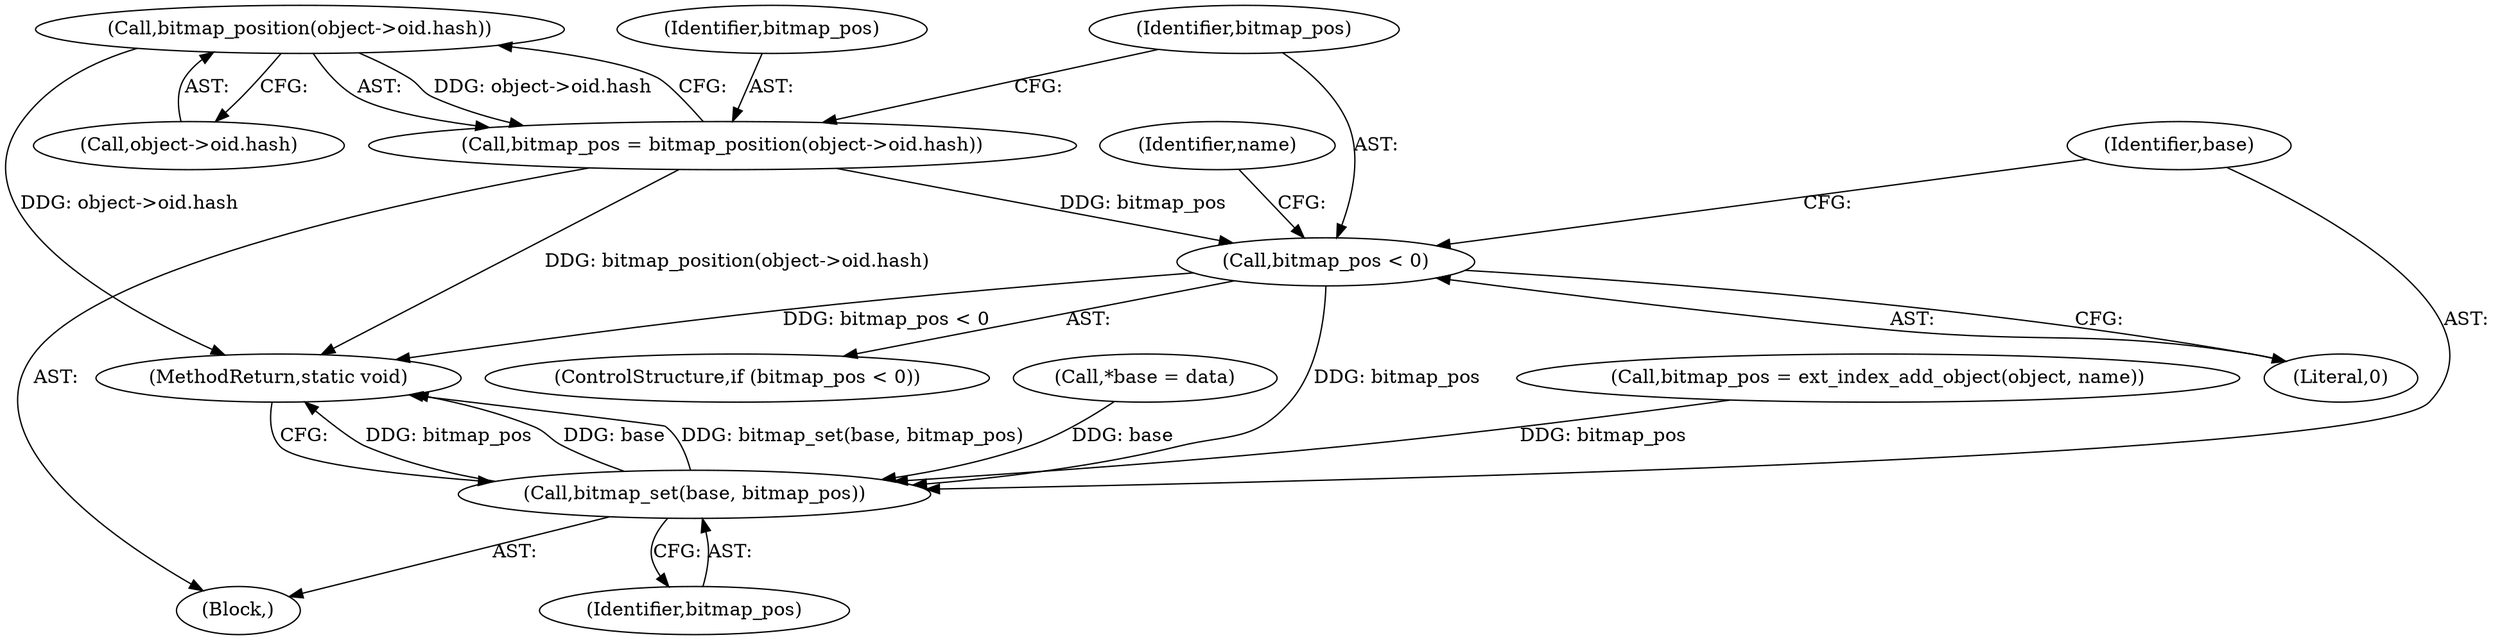 digraph "1_git_de1e67d0703894cb6ea782e36abb63976ab07e60_7@pointer" {
"1000113" [label="(Call,bitmap_position(object->oid.hash))"];
"1000111" [label="(Call,bitmap_pos = bitmap_position(object->oid.hash))"];
"1000120" [label="(Call,bitmap_pos < 0)"];
"1000137" [label="(Call,bitmap_set(base, bitmap_pos))"];
"1000107" [label="(Call,*base = data)"];
"1000137" [label="(Call,bitmap_set(base, bitmap_pos))"];
"1000120" [label="(Call,bitmap_pos < 0)"];
"1000130" [label="(Call,bitmap_pos = ext_index_add_object(object, name))"];
"1000112" [label="(Identifier,bitmap_pos)"];
"1000121" [label="(Identifier,bitmap_pos)"];
"1000111" [label="(Call,bitmap_pos = bitmap_position(object->oid.hash))"];
"1000122" [label="(Literal,0)"];
"1000119" [label="(ControlStructure,if (bitmap_pos < 0))"];
"1000139" [label="(Identifier,bitmap_pos)"];
"1000138" [label="(Identifier,base)"];
"1000113" [label="(Call,bitmap_position(object->oid.hash))"];
"1000126" [label="(Identifier,name)"];
"1000105" [label="(Block,)"];
"1000140" [label="(MethodReturn,static void)"];
"1000114" [label="(Call,object->oid.hash)"];
"1000113" -> "1000111"  [label="AST: "];
"1000113" -> "1000114"  [label="CFG: "];
"1000114" -> "1000113"  [label="AST: "];
"1000111" -> "1000113"  [label="CFG: "];
"1000113" -> "1000140"  [label="DDG: object->oid.hash"];
"1000113" -> "1000111"  [label="DDG: object->oid.hash"];
"1000111" -> "1000105"  [label="AST: "];
"1000112" -> "1000111"  [label="AST: "];
"1000121" -> "1000111"  [label="CFG: "];
"1000111" -> "1000140"  [label="DDG: bitmap_position(object->oid.hash)"];
"1000111" -> "1000120"  [label="DDG: bitmap_pos"];
"1000120" -> "1000119"  [label="AST: "];
"1000120" -> "1000122"  [label="CFG: "];
"1000121" -> "1000120"  [label="AST: "];
"1000122" -> "1000120"  [label="AST: "];
"1000126" -> "1000120"  [label="CFG: "];
"1000138" -> "1000120"  [label="CFG: "];
"1000120" -> "1000140"  [label="DDG: bitmap_pos < 0"];
"1000120" -> "1000137"  [label="DDG: bitmap_pos"];
"1000137" -> "1000105"  [label="AST: "];
"1000137" -> "1000139"  [label="CFG: "];
"1000138" -> "1000137"  [label="AST: "];
"1000139" -> "1000137"  [label="AST: "];
"1000140" -> "1000137"  [label="CFG: "];
"1000137" -> "1000140"  [label="DDG: bitmap_pos"];
"1000137" -> "1000140"  [label="DDG: base"];
"1000137" -> "1000140"  [label="DDG: bitmap_set(base, bitmap_pos)"];
"1000107" -> "1000137"  [label="DDG: base"];
"1000130" -> "1000137"  [label="DDG: bitmap_pos"];
}
